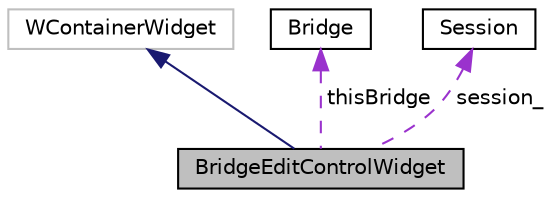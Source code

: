 digraph "BridgeEditControlWidget"
{
  edge [fontname="Helvetica",fontsize="10",labelfontname="Helvetica",labelfontsize="10"];
  node [fontname="Helvetica",fontsize="10",shape=record];
  Node1 [label="BridgeEditControlWidget",height=0.2,width=0.4,color="black", fillcolor="grey75", style="filled", fontcolor="black"];
  Node2 -> Node1 [dir="back",color="midnightblue",fontsize="10",style="solid"];
  Node2 [label="WContainerWidget",height=0.2,width=0.4,color="grey75", fillcolor="white", style="filled"];
  Node3 -> Node1 [dir="back",color="darkorchid3",fontsize="10",style="dashed",label=" thisBridge" ];
  Node3 [label="Bridge",height=0.2,width=0.4,color="black", fillcolor="white", style="filled",URL="$classBridge.html"];
  Node4 -> Node1 [dir="back",color="darkorchid3",fontsize="10",style="dashed",label=" session_" ];
  Node4 [label="Session",height=0.2,width=0.4,color="black", fillcolor="white", style="filled",URL="$classSession.html"];
}
